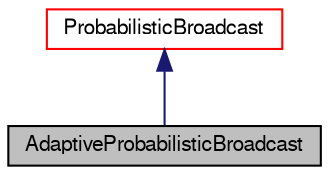 digraph G
{
  edge [fontname="FreeSans",fontsize="10",labelfontname="FreeSans",labelfontsize="10"];
  node [fontname="FreeSans",fontsize="10",shape=record];
  Node1 [label="AdaptiveProbabilisticBroadcast",height=0.2,width=0.4,color="black", fillcolor="grey75", style="filled" fontcolor="black"];
  Node2 -> Node1 [dir=back,color="midnightblue",fontsize="10",style="solid",fontname="FreeSans"];
  Node2 [label="ProbabilisticBroadcast",height=0.2,width=0.4,color="red", fillcolor="white", style="filled",URL="$a00161.html",tooltip="This class offers a data dissemination service using probabilistic broadcast. Each..."];
}
